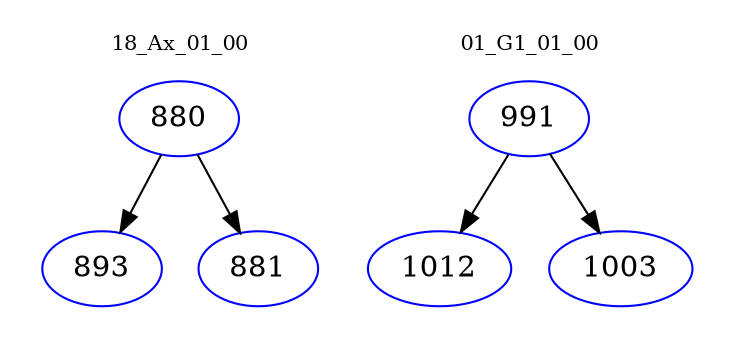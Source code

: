 digraph{
subgraph cluster_0 {
color = white
label = "18_Ax_01_00";
fontsize=10;
T0_880 [label="880", color="blue"]
T0_880 -> T0_893 [color="black"]
T0_893 [label="893", color="blue"]
T0_880 -> T0_881 [color="black"]
T0_881 [label="881", color="blue"]
}
subgraph cluster_1 {
color = white
label = "01_G1_01_00";
fontsize=10;
T1_991 [label="991", color="blue"]
T1_991 -> T1_1012 [color="black"]
T1_1012 [label="1012", color="blue"]
T1_991 -> T1_1003 [color="black"]
T1_1003 [label="1003", color="blue"]
}
}
